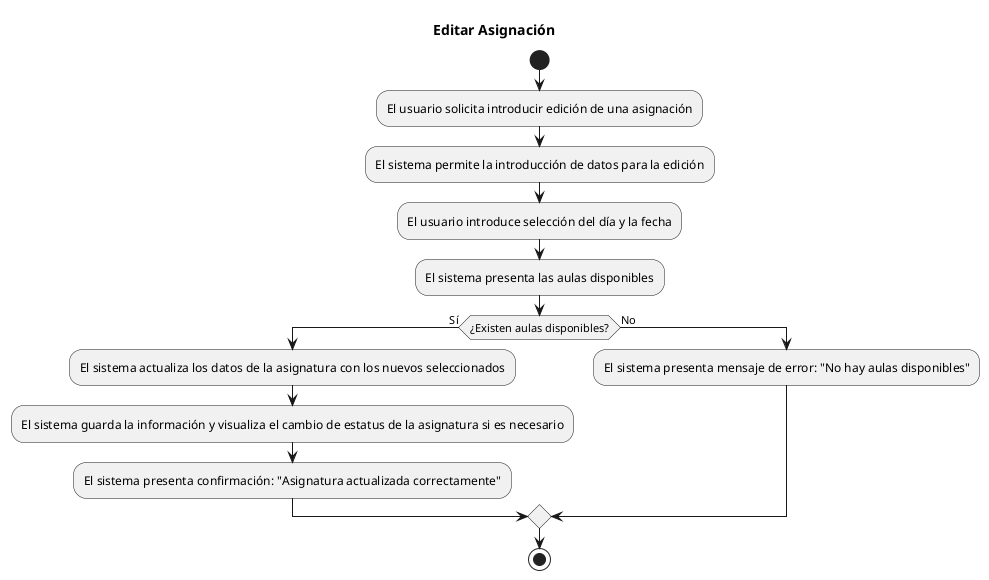 @startuml
title Editar Asignación
start
:El usuario solicita introducir edición de una asignación;
:El sistema permite la introducción de datos para la edición;
:El usuario introduce selección del día y la fecha;
:El sistema presenta las aulas disponibles;
if (¿Existen aulas disponibles?) then (Sí)
  :El sistema actualiza los datos de la asignatura con los nuevos seleccionados;
  :El sistema guarda la información y visualiza el cambio de estatus de la asignatura si es necesario;
  :El sistema presenta confirmación: "Asignatura actualizada correctamente";
else (No)
  :El sistema presenta mensaje de error: "No hay aulas disponibles";
endif
stop
@enduml